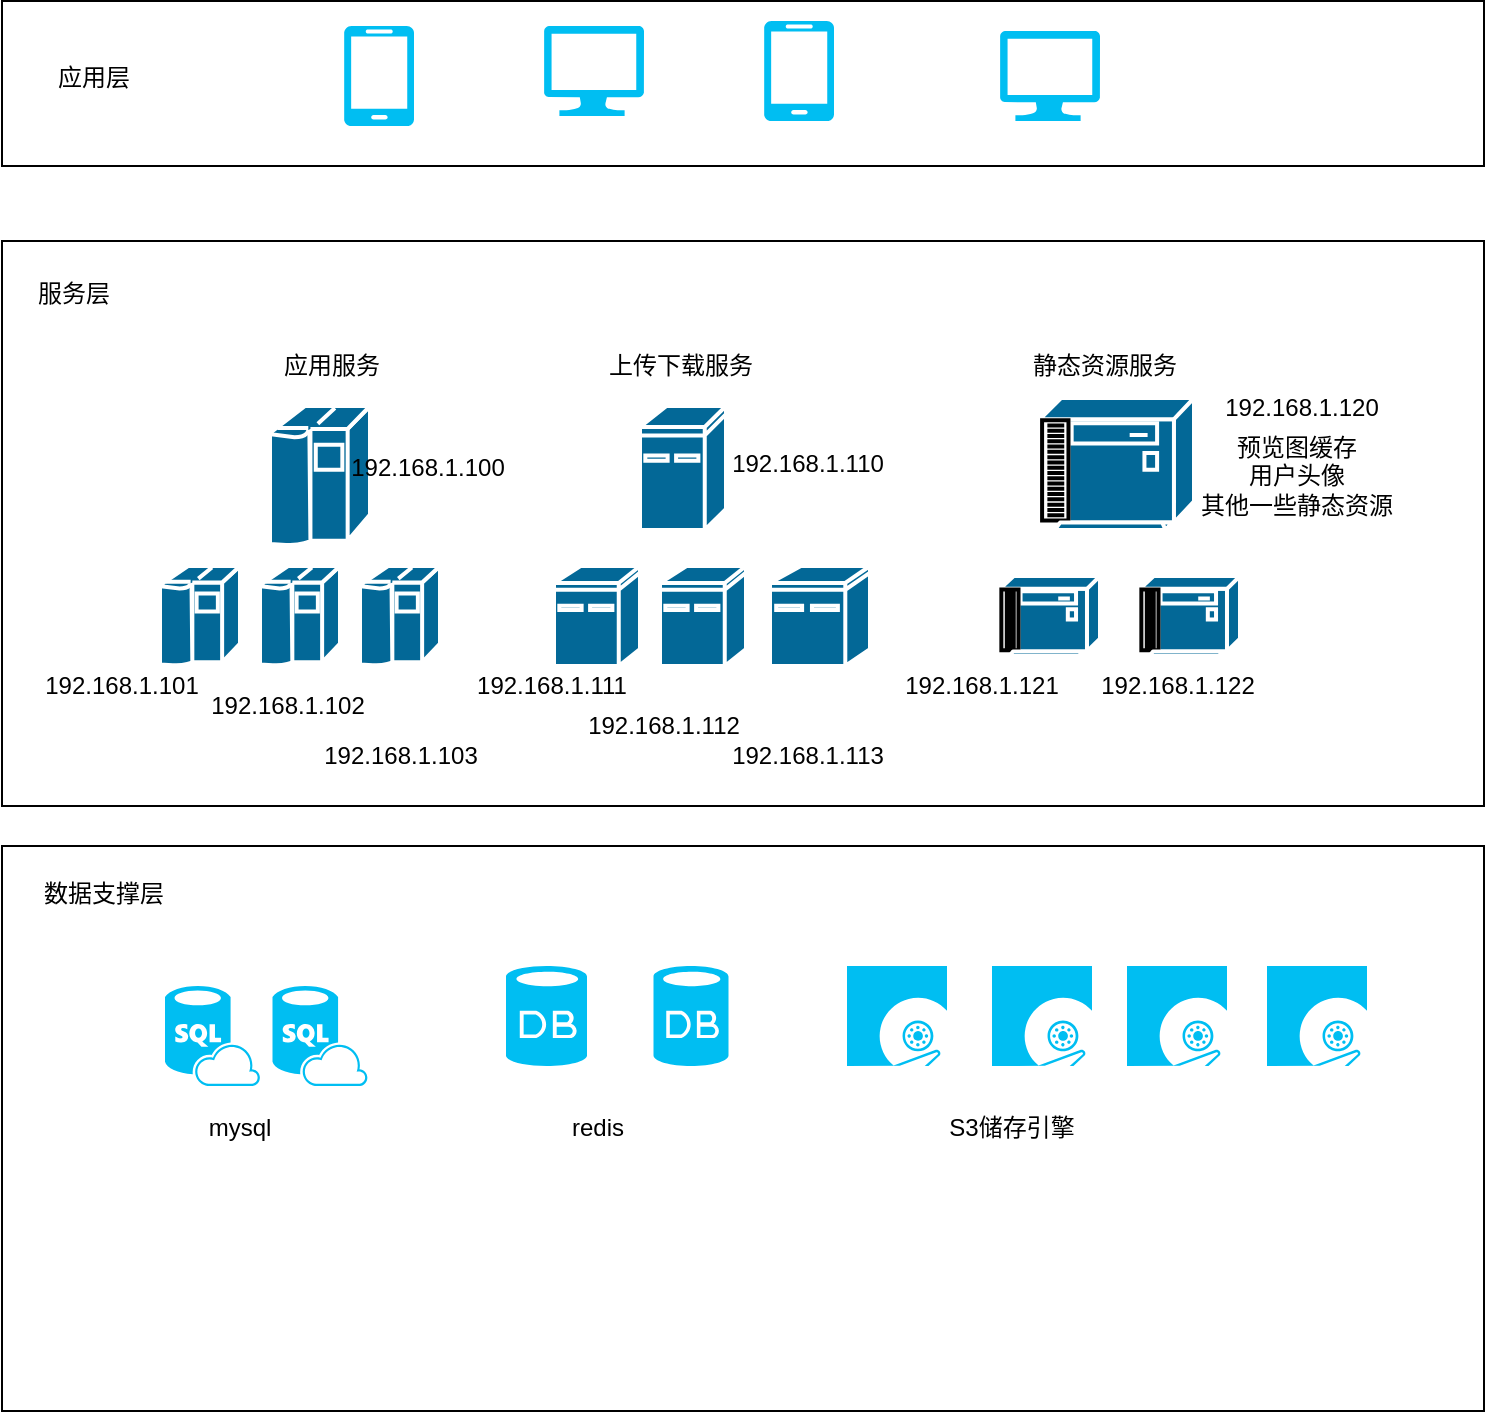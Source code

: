 <mxfile version="12.4.9" type="github">
  <diagram id="QiGTYNl4N9ceNPrgLzq6" name="第 1 页">
    <mxGraphModel dx="1038" dy="588" grid="1" gridSize="10" guides="1" tooltips="1" connect="1" arrows="1" fold="1" page="1" pageScale="1" pageWidth="827" pageHeight="1169" math="0" shadow="0">
      <root>
        <mxCell id="0"/>
        <mxCell id="1" parent="0"/>
        <mxCell id="1fBcFO8rb7ZJvFcUv1nq-8" value="" style="rounded=0;whiteSpace=wrap;html=1;" vertex="1" parent="1">
          <mxGeometry x="49" y="450" width="741" height="282.5" as="geometry"/>
        </mxCell>
        <mxCell id="1fBcFO8rb7ZJvFcUv1nq-3" value="" style="rounded=0;whiteSpace=wrap;html=1;" vertex="1" parent="1">
          <mxGeometry x="49" y="147.5" width="741" height="282.5" as="geometry"/>
        </mxCell>
        <mxCell id="1fBcFO8rb7ZJvFcUv1nq-2" value="" style="rounded=0;whiteSpace=wrap;html=1;" vertex="1" parent="1">
          <mxGeometry x="49" y="27.5" width="741" height="82.5" as="geometry"/>
        </mxCell>
        <mxCell id="pDK3zzf52nW7GtSUq7cf-19" value="" style="verticalLabelPosition=bottom;html=1;verticalAlign=top;align=center;strokeColor=none;fillColor=#00BEF2;shape=mxgraph.azure.mobile;pointerEvents=1;" parent="1" vertex="1">
          <mxGeometry x="220" y="40" width="35" height="50" as="geometry"/>
        </mxCell>
        <mxCell id="pDK3zzf52nW7GtSUq7cf-22" value="" style="verticalLabelPosition=bottom;html=1;verticalAlign=top;align=center;strokeColor=none;fillColor=#00BEF2;shape=mxgraph.azure.computer;pointerEvents=1;" parent="1" vertex="1">
          <mxGeometry x="320" y="40" width="50" height="45" as="geometry"/>
        </mxCell>
        <mxCell id="pDK3zzf52nW7GtSUq7cf-23" value="" style="verticalLabelPosition=bottom;html=1;verticalAlign=top;align=center;strokeColor=none;fillColor=#00BEF2;shape=mxgraph.azure.mobile;pointerEvents=1;" parent="1" vertex="1">
          <mxGeometry x="430" y="37.5" width="35" height="50" as="geometry"/>
        </mxCell>
        <mxCell id="pDK3zzf52nW7GtSUq7cf-24" value="" style="verticalLabelPosition=bottom;html=1;verticalAlign=top;align=center;strokeColor=none;fillColor=#00BEF2;shape=mxgraph.azure.computer;pointerEvents=1;" parent="1" vertex="1">
          <mxGeometry x="548" y="42.5" width="50" height="45" as="geometry"/>
        </mxCell>
        <mxCell id="pDK3zzf52nW7GtSUq7cf-25" value="" style="shape=mxgraph.cisco.computers_and_peripherals.ibm_mainframe;html=1;pointerEvents=1;dashed=0;fillColor=#036897;strokeColor=#ffffff;strokeWidth=2;verticalLabelPosition=bottom;verticalAlign=top;align=center;outlineConnect=0;" parent="1" vertex="1">
          <mxGeometry x="183" y="230" width="50" height="70" as="geometry"/>
        </mxCell>
        <mxCell id="pDK3zzf52nW7GtSUq7cf-26" value="" style="shape=mxgraph.cisco.computers_and_peripherals.ibm_mini_as400;html=1;pointerEvents=1;dashed=0;fillColor=#036897;strokeColor=#ffffff;strokeWidth=2;verticalLabelPosition=bottom;verticalAlign=top;align=center;outlineConnect=0;" parent="1" vertex="1">
          <mxGeometry x="368" y="230" width="43" height="62" as="geometry"/>
        </mxCell>
        <mxCell id="pDK3zzf52nW7GtSUq7cf-27" value="" style="shape=mxgraph.cisco.controllers_and_modules.3x74_(floor)_cluster_controller;html=1;pointerEvents=1;dashed=0;fillColor=#036897;strokeColor=#ffffff;strokeWidth=2;verticalLabelPosition=bottom;verticalAlign=top;align=center;outlineConnect=0;" parent="1" vertex="1">
          <mxGeometry x="568" y="226" width="77" height="66" as="geometry"/>
        </mxCell>
        <mxCell id="pDK3zzf52nW7GtSUq7cf-33" value="" style="shape=mxgraph.cisco.computers_and_peripherals.ibm_mainframe;html=1;pointerEvents=1;dashed=0;fillColor=#036897;strokeColor=#ffffff;strokeWidth=2;verticalLabelPosition=bottom;verticalAlign=top;align=center;outlineConnect=0;" parent="1" vertex="1">
          <mxGeometry x="128" y="310" width="40" height="50" as="geometry"/>
        </mxCell>
        <mxCell id="pDK3zzf52nW7GtSUq7cf-34" value="" style="shape=mxgraph.cisco.computers_and_peripherals.ibm_mainframe;html=1;pointerEvents=1;dashed=0;fillColor=#036897;strokeColor=#ffffff;strokeWidth=2;verticalLabelPosition=bottom;verticalAlign=top;align=center;outlineConnect=0;" parent="1" vertex="1">
          <mxGeometry x="178" y="310" width="40" height="50" as="geometry"/>
        </mxCell>
        <mxCell id="pDK3zzf52nW7GtSUq7cf-35" value="" style="shape=mxgraph.cisco.computers_and_peripherals.ibm_mainframe;html=1;pointerEvents=1;dashed=0;fillColor=#036897;strokeColor=#ffffff;strokeWidth=2;verticalLabelPosition=bottom;verticalAlign=top;align=center;outlineConnect=0;" parent="1" vertex="1">
          <mxGeometry x="228" y="310" width="40" height="50" as="geometry"/>
        </mxCell>
        <mxCell id="pDK3zzf52nW7GtSUq7cf-38" value="" style="shape=mxgraph.cisco.computers_and_peripherals.ibm_mini_as400;html=1;pointerEvents=1;dashed=0;fillColor=#036897;strokeColor=#ffffff;strokeWidth=2;verticalLabelPosition=bottom;verticalAlign=top;align=center;outlineConnect=0;" parent="1" vertex="1">
          <mxGeometry x="325" y="310" width="43" height="50" as="geometry"/>
        </mxCell>
        <mxCell id="pDK3zzf52nW7GtSUq7cf-39" value="" style="shape=mxgraph.cisco.computers_and_peripherals.ibm_mini_as400;html=1;pointerEvents=1;dashed=0;fillColor=#036897;strokeColor=#ffffff;strokeWidth=2;verticalLabelPosition=bottom;verticalAlign=top;align=center;outlineConnect=0;" parent="1" vertex="1">
          <mxGeometry x="378" y="310" width="43" height="50" as="geometry"/>
        </mxCell>
        <mxCell id="pDK3zzf52nW7GtSUq7cf-40" value="" style="shape=mxgraph.cisco.computers_and_peripherals.ibm_mini_as400;html=1;pointerEvents=1;dashed=0;fillColor=#036897;strokeColor=#ffffff;strokeWidth=2;verticalLabelPosition=bottom;verticalAlign=top;align=center;outlineConnect=0;" parent="1" vertex="1">
          <mxGeometry x="433" y="310" width="50" height="50" as="geometry"/>
        </mxCell>
        <mxCell id="pDK3zzf52nW7GtSUq7cf-41" value="" style="shape=mxgraph.cisco.controllers_and_modules.3x74_(floor)_cluster_controller;html=1;pointerEvents=1;dashed=0;fillColor=#036897;strokeColor=#ffffff;strokeWidth=2;verticalLabelPosition=bottom;verticalAlign=top;align=center;outlineConnect=0;" parent="1" vertex="1">
          <mxGeometry x="548" y="315" width="50" height="40" as="geometry"/>
        </mxCell>
        <mxCell id="pDK3zzf52nW7GtSUq7cf-42" value="" style="shape=mxgraph.cisco.controllers_and_modules.3x74_(floor)_cluster_controller;html=1;pointerEvents=1;dashed=0;fillColor=#036897;strokeColor=#ffffff;strokeWidth=2;verticalLabelPosition=bottom;verticalAlign=top;align=center;outlineConnect=0;" parent="1" vertex="1">
          <mxGeometry x="618" y="315" width="50" height="40" as="geometry"/>
        </mxCell>
        <mxCell id="pDK3zzf52nW7GtSUq7cf-43" value="" style="verticalLabelPosition=bottom;html=1;verticalAlign=top;align=center;strokeColor=none;fillColor=#00BEF2;shape=mxgraph.azure.sql_database_sql_azure;" parent="1" vertex="1">
          <mxGeometry x="130.5" y="520" width="47.5" height="50" as="geometry"/>
        </mxCell>
        <mxCell id="pDK3zzf52nW7GtSUq7cf-44" value="" style="verticalLabelPosition=bottom;html=1;verticalAlign=top;align=center;strokeColor=none;fillColor=#00BEF2;shape=mxgraph.azure.operating_system_image;" parent="1" vertex="1">
          <mxGeometry x="471.5" y="510" width="50" height="50" as="geometry"/>
        </mxCell>
        <mxCell id="pDK3zzf52nW7GtSUq7cf-45" value="" style="verticalLabelPosition=bottom;html=1;verticalAlign=top;align=center;strokeColor=none;fillColor=#00BEF2;shape=mxgraph.azure.sql_database_sql_azure;" parent="1" vertex="1">
          <mxGeometry x="184.25" y="520" width="47.5" height="50" as="geometry"/>
        </mxCell>
        <mxCell id="pDK3zzf52nW7GtSUq7cf-46" value="" style="verticalLabelPosition=bottom;html=1;verticalAlign=top;align=center;strokeColor=none;fillColor=#00BEF2;shape=mxgraph.azure.database;" parent="1" vertex="1">
          <mxGeometry x="301" y="510" width="40.5" height="50" as="geometry"/>
        </mxCell>
        <mxCell id="pDK3zzf52nW7GtSUq7cf-47" value="" style="verticalLabelPosition=bottom;html=1;verticalAlign=top;align=center;strokeColor=none;fillColor=#00BEF2;shape=mxgraph.azure.database;" parent="1" vertex="1">
          <mxGeometry x="374.75" y="510" width="37.5" height="50" as="geometry"/>
        </mxCell>
        <mxCell id="DhgyCHtqx01L9qddXzzI-3" value="应用服务" style="text;html=1;strokeColor=none;fillColor=none;align=center;verticalAlign=middle;whiteSpace=wrap;rounded=0;" parent="1" vertex="1">
          <mxGeometry x="183" y="200" width="62" height="20" as="geometry"/>
        </mxCell>
        <mxCell id="DhgyCHtqx01L9qddXzzI-4" value="上传下载服务" style="text;html=1;strokeColor=none;fillColor=none;align=center;verticalAlign=middle;whiteSpace=wrap;rounded=0;" parent="1" vertex="1">
          <mxGeometry x="344" y="200" width="89" height="20" as="geometry"/>
        </mxCell>
        <mxCell id="DhgyCHtqx01L9qddXzzI-5" value="静态资源服务" style="text;html=1;strokeColor=none;fillColor=none;align=center;verticalAlign=middle;whiteSpace=wrap;rounded=0;" parent="1" vertex="1">
          <mxGeometry x="556" y="200" width="89" height="20" as="geometry"/>
        </mxCell>
        <mxCell id="DhgyCHtqx01L9qddXzzI-6" value="" style="verticalLabelPosition=bottom;html=1;verticalAlign=top;align=center;strokeColor=none;fillColor=#00BEF2;shape=mxgraph.azure.operating_system_image;" parent="1" vertex="1">
          <mxGeometry x="544" y="510" width="50" height="50" as="geometry"/>
        </mxCell>
        <mxCell id="DhgyCHtqx01L9qddXzzI-7" value="" style="verticalLabelPosition=bottom;html=1;verticalAlign=top;align=center;strokeColor=none;fillColor=#00BEF2;shape=mxgraph.azure.operating_system_image;" parent="1" vertex="1">
          <mxGeometry x="681.5" y="510" width="50" height="50" as="geometry"/>
        </mxCell>
        <mxCell id="DhgyCHtqx01L9qddXzzI-8" value="" style="verticalLabelPosition=bottom;html=1;verticalAlign=top;align=center;strokeColor=none;fillColor=#00BEF2;shape=mxgraph.azure.operating_system_image;" parent="1" vertex="1">
          <mxGeometry x="611.5" y="510" width="50" height="50" as="geometry"/>
        </mxCell>
        <mxCell id="DhgyCHtqx01L9qddXzzI-12" value="预览图缓存&lt;br&gt;用户头像&lt;br&gt;其他一些静态资源" style="text;html=1;strokeColor=none;fillColor=none;align=center;verticalAlign=middle;whiteSpace=wrap;rounded=0;" parent="1" vertex="1">
          <mxGeometry x="645" y="230" width="103" height="70" as="geometry"/>
        </mxCell>
        <mxCell id="DhgyCHtqx01L9qddXzzI-13" value="192.168.1.100" style="text;html=1;strokeColor=none;fillColor=none;align=center;verticalAlign=middle;whiteSpace=wrap;rounded=0;" parent="1" vertex="1">
          <mxGeometry x="230.5" y="251" width="62" height="20" as="geometry"/>
        </mxCell>
        <mxCell id="DhgyCHtqx01L9qddXzzI-14" value="192.168.1.101" style="text;html=1;strokeColor=none;fillColor=none;align=center;verticalAlign=middle;whiteSpace=wrap;rounded=0;" parent="1" vertex="1">
          <mxGeometry x="78" y="360" width="62" height="20" as="geometry"/>
        </mxCell>
        <mxCell id="DhgyCHtqx01L9qddXzzI-15" value="192.168.1.102" style="text;html=1;strokeColor=none;fillColor=none;align=center;verticalAlign=middle;whiteSpace=wrap;rounded=0;" parent="1" vertex="1">
          <mxGeometry x="161" y="370" width="62" height="20" as="geometry"/>
        </mxCell>
        <mxCell id="DhgyCHtqx01L9qddXzzI-16" value="192.168.1.103" style="text;html=1;strokeColor=none;fillColor=none;align=center;verticalAlign=middle;whiteSpace=wrap;rounded=0;" parent="1" vertex="1">
          <mxGeometry x="218" y="400" width="61" height="10" as="geometry"/>
        </mxCell>
        <mxCell id="DhgyCHtqx01L9qddXzzI-17" value="192.168.1.111" style="text;html=1;strokeColor=none;fillColor=none;align=center;verticalAlign=middle;whiteSpace=wrap;rounded=0;" parent="1" vertex="1">
          <mxGeometry x="292.5" y="360" width="62" height="20" as="geometry"/>
        </mxCell>
        <mxCell id="DhgyCHtqx01L9qddXzzI-18" value="192.168.1.110" style="text;html=1;strokeColor=none;fillColor=none;align=center;verticalAlign=middle;whiteSpace=wrap;rounded=0;" parent="1" vertex="1">
          <mxGeometry x="421" y="249" width="62" height="20" as="geometry"/>
        </mxCell>
        <mxCell id="DhgyCHtqx01L9qddXzzI-19" value="192.168.1.112" style="text;html=1;strokeColor=none;fillColor=none;align=center;verticalAlign=middle;whiteSpace=wrap;rounded=0;" parent="1" vertex="1">
          <mxGeometry x="349" y="380" width="62" height="20" as="geometry"/>
        </mxCell>
        <mxCell id="DhgyCHtqx01L9qddXzzI-20" value="192.168.1.113" style="text;html=1;strokeColor=none;fillColor=none;align=center;verticalAlign=middle;whiteSpace=wrap;rounded=0;" parent="1" vertex="1">
          <mxGeometry x="421" y="395" width="62" height="20" as="geometry"/>
        </mxCell>
        <mxCell id="DhgyCHtqx01L9qddXzzI-21" value="192.168.1.120" style="text;html=1;strokeColor=none;fillColor=none;align=center;verticalAlign=middle;whiteSpace=wrap;rounded=0;" parent="1" vertex="1">
          <mxGeometry x="668" y="220" width="62" height="21" as="geometry"/>
        </mxCell>
        <mxCell id="DhgyCHtqx01L9qddXzzI-22" value="192.168.1.121" style="text;html=1;strokeColor=none;fillColor=none;align=center;verticalAlign=middle;whiteSpace=wrap;rounded=0;" parent="1" vertex="1">
          <mxGeometry x="508" y="350" width="62" height="40" as="geometry"/>
        </mxCell>
        <mxCell id="DhgyCHtqx01L9qddXzzI-23" value="192.168.1.122" style="text;html=1;strokeColor=none;fillColor=none;align=center;verticalAlign=middle;whiteSpace=wrap;rounded=0;" parent="1" vertex="1">
          <mxGeometry x="606" y="350" width="62" height="40" as="geometry"/>
        </mxCell>
        <mxCell id="1fBcFO8rb7ZJvFcUv1nq-6" value="应用层" style="text;html=1;strokeColor=none;fillColor=none;align=center;verticalAlign=middle;whiteSpace=wrap;rounded=0;" vertex="1" parent="1">
          <mxGeometry x="70" y="52.5" width="50" height="27.5" as="geometry"/>
        </mxCell>
        <mxCell id="1fBcFO8rb7ZJvFcUv1nq-7" value="服务层" style="text;html=1;strokeColor=none;fillColor=none;align=center;verticalAlign=middle;whiteSpace=wrap;rounded=0;" vertex="1" parent="1">
          <mxGeometry x="60" y="160" width="50" height="27.5" as="geometry"/>
        </mxCell>
        <mxCell id="1fBcFO8rb7ZJvFcUv1nq-9" value="数据支撑层" style="text;html=1;strokeColor=none;fillColor=none;align=center;verticalAlign=middle;whiteSpace=wrap;rounded=0;" vertex="1" parent="1">
          <mxGeometry x="60" y="460" width="80" height="27.5" as="geometry"/>
        </mxCell>
        <mxCell id="1fBcFO8rb7ZJvFcUv1nq-10" value="mysql" style="text;html=1;strokeColor=none;fillColor=none;align=center;verticalAlign=middle;whiteSpace=wrap;rounded=0;" vertex="1" parent="1">
          <mxGeometry x="128" y="577.5" width="80" height="27.5" as="geometry"/>
        </mxCell>
        <mxCell id="1fBcFO8rb7ZJvFcUv1nq-11" value="redis" style="text;html=1;strokeColor=none;fillColor=none;align=center;verticalAlign=middle;whiteSpace=wrap;rounded=0;" vertex="1" parent="1">
          <mxGeometry x="306.5" y="577.5" width="80" height="27.5" as="geometry"/>
        </mxCell>
        <mxCell id="1fBcFO8rb7ZJvFcUv1nq-12" value="S3储存引擎" style="text;html=1;strokeColor=none;fillColor=none;align=center;verticalAlign=middle;whiteSpace=wrap;rounded=0;" vertex="1" parent="1">
          <mxGeometry x="514" y="577.5" width="80" height="27.5" as="geometry"/>
        </mxCell>
      </root>
    </mxGraphModel>
  </diagram>
</mxfile>
